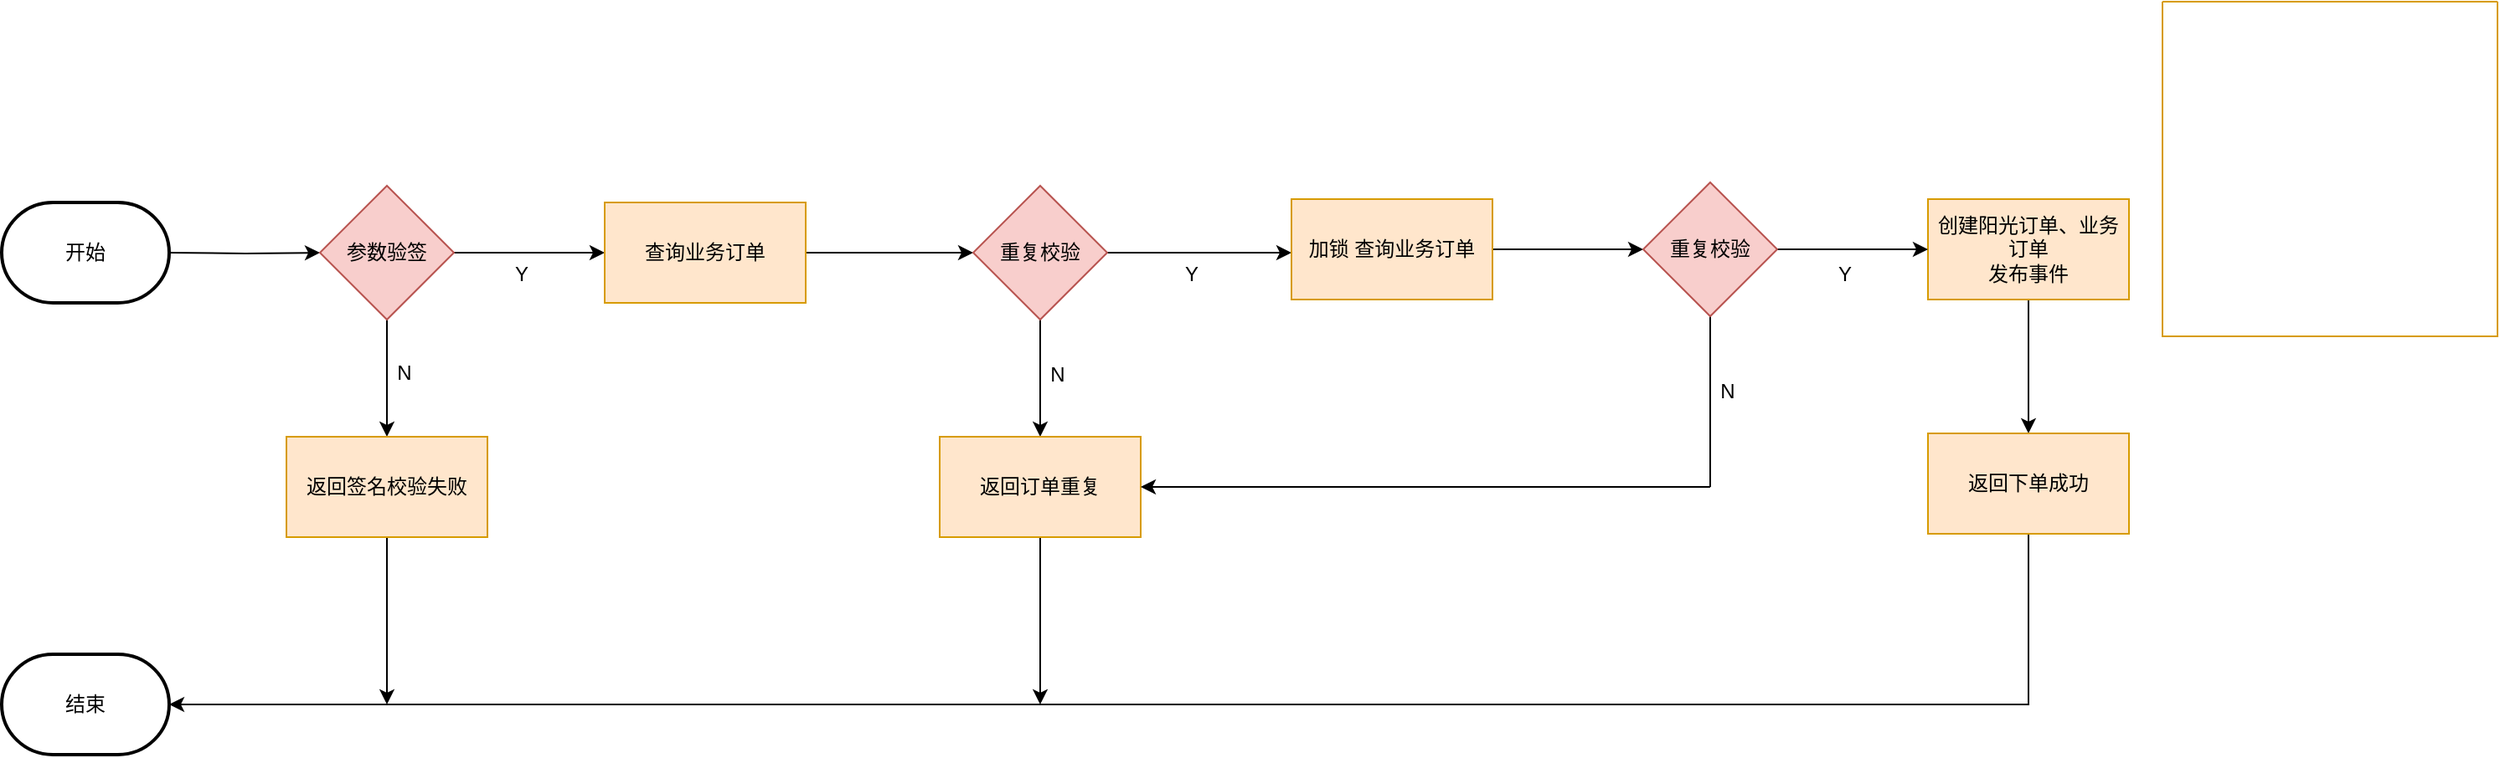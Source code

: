 <mxfile version="24.0.0" type="github">
  <diagram name="第 1 页" id="zuhbgzfpQCMFXGfbZ3yS">
    <mxGraphModel dx="1259" dy="654" grid="1" gridSize="10" guides="1" tooltips="1" connect="1" arrows="1" fold="1" page="1" pageScale="1" pageWidth="1654" pageHeight="2336" math="0" shadow="0">
      <root>
        <mxCell id="0" />
        <mxCell id="1" parent="0" />
        <mxCell id="Cn-2UkYrPsLSuz5O76HI-26" value="" style="edgeStyle=orthogonalEdgeStyle;rounded=0;orthogonalLoop=1;jettySize=auto;html=1;" parent="1" target="Cn-2UkYrPsLSuz5O76HI-4" edge="1">
          <mxGeometry relative="1" as="geometry">
            <mxPoint x="140" y="360" as="sourcePoint" />
          </mxGeometry>
        </mxCell>
        <mxCell id="Cn-2UkYrPsLSuz5O76HI-8" value="" style="edgeStyle=orthogonalEdgeStyle;rounded=0;orthogonalLoop=1;jettySize=auto;html=1;" parent="1" source="Cn-2UkYrPsLSuz5O76HI-4" target="Cn-2UkYrPsLSuz5O76HI-6" edge="1">
          <mxGeometry relative="1" as="geometry" />
        </mxCell>
        <mxCell id="Cn-2UkYrPsLSuz5O76HI-28" value="" style="edgeStyle=orthogonalEdgeStyle;rounded=0;orthogonalLoop=1;jettySize=auto;html=1;" parent="1" source="Cn-2UkYrPsLSuz5O76HI-4" target="Cn-2UkYrPsLSuz5O76HI-27" edge="1">
          <mxGeometry relative="1" as="geometry" />
        </mxCell>
        <mxCell id="Cn-2UkYrPsLSuz5O76HI-4" value="参数验签" style="rhombus;whiteSpace=wrap;html=1;fillColor=#f8cecc;strokeColor=#b85450;" parent="1" vertex="1">
          <mxGeometry x="230" y="320" width="80" height="80" as="geometry" />
        </mxCell>
        <mxCell id="Cn-2UkYrPsLSuz5O76HI-15" value="" style="edgeStyle=orthogonalEdgeStyle;rounded=0;orthogonalLoop=1;jettySize=auto;html=1;" parent="1" source="Cn-2UkYrPsLSuz5O76HI-6" target="Cn-2UkYrPsLSuz5O76HI-14" edge="1">
          <mxGeometry relative="1" as="geometry" />
        </mxCell>
        <mxCell id="Cn-2UkYrPsLSuz5O76HI-6" value="查询业务订单" style="rounded=0;whiteSpace=wrap;html=1;fillColor=#ffe6cc;strokeColor=#d79b00;" parent="1" vertex="1">
          <mxGeometry x="400" y="330" width="120" height="60" as="geometry" />
        </mxCell>
        <mxCell id="Cn-2UkYrPsLSuz5O76HI-13" value="Y" style="text;html=1;align=center;verticalAlign=middle;resizable=0;points=[];autosize=1;strokeColor=none;fillColor=none;" parent="1" vertex="1">
          <mxGeometry x="335" y="358" width="30" height="30" as="geometry" />
        </mxCell>
        <mxCell id="Cn-2UkYrPsLSuz5O76HI-18" value="" style="edgeStyle=orthogonalEdgeStyle;rounded=0;orthogonalLoop=1;jettySize=auto;html=1;" parent="1" source="Cn-2UkYrPsLSuz5O76HI-14" target="Cn-2UkYrPsLSuz5O76HI-16" edge="1">
          <mxGeometry relative="1" as="geometry" />
        </mxCell>
        <mxCell id="Cn-2UkYrPsLSuz5O76HI-21" value="" style="edgeStyle=orthogonalEdgeStyle;rounded=0;orthogonalLoop=1;jettySize=auto;html=1;" parent="1" source="Cn-2UkYrPsLSuz5O76HI-14" edge="1">
          <mxGeometry relative="1" as="geometry">
            <mxPoint x="810" y="360" as="targetPoint" />
          </mxGeometry>
        </mxCell>
        <mxCell id="Cn-2UkYrPsLSuz5O76HI-14" value="重复校验" style="rhombus;whiteSpace=wrap;html=1;fillColor=#f8cecc;strokeColor=#b85450;" parent="1" vertex="1">
          <mxGeometry x="620" y="320" width="80" height="80" as="geometry" />
        </mxCell>
        <mxCell id="Cn-2UkYrPsLSuz5O76HI-59" style="rounded=0;orthogonalLoop=1;jettySize=auto;html=1;" parent="1" source="Cn-2UkYrPsLSuz5O76HI-16" edge="1">
          <mxGeometry relative="1" as="geometry">
            <mxPoint x="660.0" y="630" as="targetPoint" />
          </mxGeometry>
        </mxCell>
        <mxCell id="Cn-2UkYrPsLSuz5O76HI-16" value="返回订单重复" style="rounded=0;whiteSpace=wrap;html=1;fillColor=#ffe6cc;strokeColor=#d79b00;" parent="1" vertex="1">
          <mxGeometry x="600" y="470" width="120" height="60" as="geometry" />
        </mxCell>
        <mxCell id="Cn-2UkYrPsLSuz5O76HI-19" value="N" style="text;html=1;align=center;verticalAlign=middle;resizable=0;points=[];autosize=1;strokeColor=none;fillColor=none;" parent="1" vertex="1">
          <mxGeometry x="655" y="418" width="30" height="30" as="geometry" />
        </mxCell>
        <mxCell id="zG39UPgdG_w3WDVvPjDi-2" value="" style="edgeStyle=orthogonalEdgeStyle;rounded=0;orthogonalLoop=1;jettySize=auto;html=1;" edge="1" parent="1" source="Cn-2UkYrPsLSuz5O76HI-24" target="zG39UPgdG_w3WDVvPjDi-1">
          <mxGeometry relative="1" as="geometry" />
        </mxCell>
        <mxCell id="Cn-2UkYrPsLSuz5O76HI-24" value="加锁 查询业务订单" style="rounded=0;whiteSpace=wrap;html=1;fillColor=#ffe6cc;strokeColor=#d79b00;" parent="1" vertex="1">
          <mxGeometry x="810" y="328" width="120" height="60" as="geometry" />
        </mxCell>
        <mxCell id="Cn-2UkYrPsLSuz5O76HI-60" style="rounded=0;orthogonalLoop=1;jettySize=auto;html=1;" parent="1" source="Cn-2UkYrPsLSuz5O76HI-27" edge="1">
          <mxGeometry relative="1" as="geometry">
            <mxPoint x="270" y="630" as="targetPoint" />
          </mxGeometry>
        </mxCell>
        <mxCell id="Cn-2UkYrPsLSuz5O76HI-27" value="返回签名校验失败" style="rounded=0;whiteSpace=wrap;html=1;fillColor=#ffe6cc;strokeColor=#d79b00;" parent="1" vertex="1">
          <mxGeometry x="210" y="470" width="120" height="60" as="geometry" />
        </mxCell>
        <mxCell id="Cn-2UkYrPsLSuz5O76HI-58" value="" style="rounded=0;orthogonalLoop=1;jettySize=auto;html=1;" parent="1" source="Cn-2UkYrPsLSuz5O76HI-50" target="Cn-2UkYrPsLSuz5O76HI-55" edge="1">
          <mxGeometry relative="1" as="geometry" />
        </mxCell>
        <mxCell id="Cn-2UkYrPsLSuz5O76HI-50" value="&lt;div&gt;创建阳光订单&lt;span style=&quot;background-color: initial;&quot;&gt;、业务订单&lt;/span&gt;&lt;br&gt;&lt;/div&gt;发布事件" style="whiteSpace=wrap;html=1;fillColor=#ffe6cc;strokeColor=#d79b00;rounded=0;" parent="1" vertex="1">
          <mxGeometry x="1190" y="328" width="120" height="60" as="geometry" />
        </mxCell>
        <mxCell id="Cn-2UkYrPsLSuz5O76HI-57" style="edgeStyle=orthogonalEdgeStyle;rounded=0;orthogonalLoop=1;jettySize=auto;html=1;entryX=1;entryY=0.5;entryDx=0;entryDy=0;elbow=vertical;exitX=0.5;exitY=1;exitDx=0;exitDy=0;entryPerimeter=0;" parent="1" source="Cn-2UkYrPsLSuz5O76HI-55" target="WsfIRZO1jmKWCV-_WniW-2" edge="1">
          <mxGeometry relative="1" as="geometry">
            <mxPoint x="150" y="630" as="targetPoint" />
          </mxGeometry>
        </mxCell>
        <mxCell id="Cn-2UkYrPsLSuz5O76HI-55" value="返回下单成功" style="rounded=0;whiteSpace=wrap;html=1;fillColor=#ffe6cc;strokeColor=#d79b00;" parent="1" vertex="1">
          <mxGeometry x="1190" y="468" width="120" height="60" as="geometry" />
        </mxCell>
        <mxCell id="Cn-2UkYrPsLSuz5O76HI-61" value="N" style="text;html=1;align=center;verticalAlign=middle;resizable=0;points=[];autosize=1;strokeColor=none;fillColor=none;" parent="1" vertex="1">
          <mxGeometry x="265" y="417" width="30" height="30" as="geometry" />
        </mxCell>
        <mxCell id="Cn-2UkYrPsLSuz5O76HI-62" value="Y" style="text;html=1;align=center;verticalAlign=middle;resizable=0;points=[];autosize=1;strokeColor=none;fillColor=none;" parent="1" vertex="1">
          <mxGeometry x="735" y="358" width="30" height="30" as="geometry" />
        </mxCell>
        <mxCell id="WsfIRZO1jmKWCV-_WniW-1" value="开始" style="strokeWidth=2;html=1;shape=mxgraph.flowchart.terminator;whiteSpace=wrap;" parent="1" vertex="1">
          <mxGeometry x="40" y="330" width="100" height="60" as="geometry" />
        </mxCell>
        <mxCell id="WsfIRZO1jmKWCV-_WniW-2" value="结束" style="strokeWidth=2;html=1;shape=mxgraph.flowchart.terminator;whiteSpace=wrap;" parent="1" vertex="1">
          <mxGeometry x="40" y="600" width="100" height="60" as="geometry" />
        </mxCell>
        <mxCell id="zG39UPgdG_w3WDVvPjDi-3" value="" style="edgeStyle=orthogonalEdgeStyle;rounded=0;orthogonalLoop=1;jettySize=auto;html=1;" edge="1" parent="1" source="zG39UPgdG_w3WDVvPjDi-1" target="Cn-2UkYrPsLSuz5O76HI-50">
          <mxGeometry relative="1" as="geometry" />
        </mxCell>
        <mxCell id="zG39UPgdG_w3WDVvPjDi-5" style="edgeStyle=orthogonalEdgeStyle;rounded=0;orthogonalLoop=1;jettySize=auto;html=1;endArrow=none;endFill=0;" edge="1" parent="1" source="zG39UPgdG_w3WDVvPjDi-1">
          <mxGeometry relative="1" as="geometry">
            <mxPoint x="1060" y="500" as="targetPoint" />
          </mxGeometry>
        </mxCell>
        <mxCell id="zG39UPgdG_w3WDVvPjDi-1" value="重复校验" style="rhombus;whiteSpace=wrap;html=1;fillColor=#f8cecc;strokeColor=#b85450;" vertex="1" parent="1">
          <mxGeometry x="1020" y="318" width="80" height="80" as="geometry" />
        </mxCell>
        <mxCell id="zG39UPgdG_w3WDVvPjDi-4" value="" style="swimlane;startSize=0;fillColor=#ffe6cc;strokeColor=#d79b00;" vertex="1" parent="1">
          <mxGeometry x="1330" y="210" width="200" height="200" as="geometry" />
        </mxCell>
        <mxCell id="zG39UPgdG_w3WDVvPjDi-6" value="" style="endArrow=classic;html=1;rounded=0;entryX=1;entryY=0.5;entryDx=0;entryDy=0;" edge="1" parent="1" target="Cn-2UkYrPsLSuz5O76HI-16">
          <mxGeometry width="50" height="50" relative="1" as="geometry">
            <mxPoint x="1060" y="500" as="sourcePoint" />
            <mxPoint x="950" y="420" as="targetPoint" />
          </mxGeometry>
        </mxCell>
        <mxCell id="zG39UPgdG_w3WDVvPjDi-7" value="Y" style="text;html=1;align=center;verticalAlign=middle;resizable=0;points=[];autosize=1;strokeColor=none;fillColor=none;" vertex="1" parent="1">
          <mxGeometry x="1125" y="358" width="30" height="30" as="geometry" />
        </mxCell>
        <mxCell id="zG39UPgdG_w3WDVvPjDi-8" value="N" style="text;html=1;align=center;verticalAlign=middle;resizable=0;points=[];autosize=1;strokeColor=none;fillColor=none;" vertex="1" parent="1">
          <mxGeometry x="1055" y="428" width="30" height="30" as="geometry" />
        </mxCell>
      </root>
    </mxGraphModel>
  </diagram>
</mxfile>
